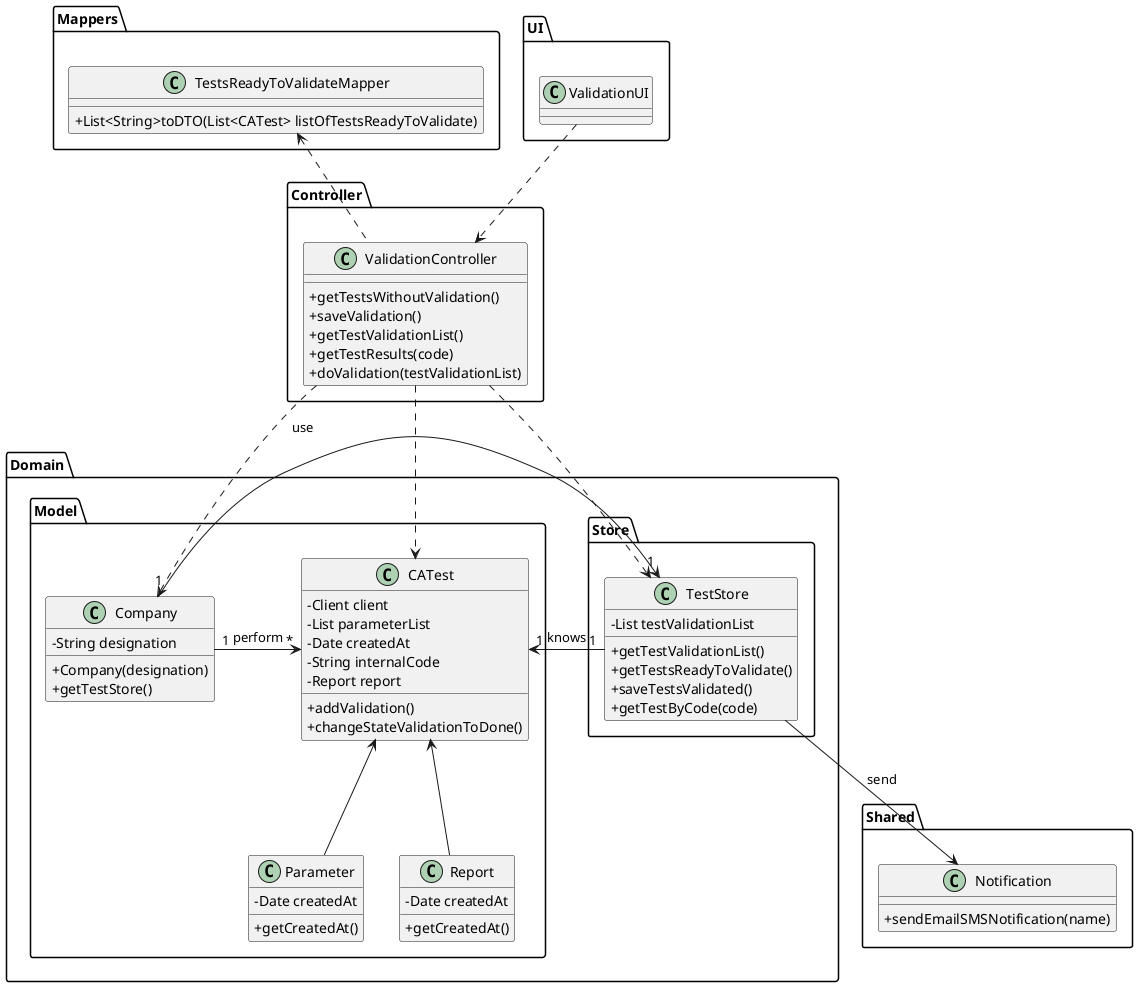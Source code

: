 @startuml
skinparam classAttributeIconSize 0
package Controller {
class ValidationController {
  + getTestsWithoutValidation()
  + saveValidation()
  + getTestValidationList()
  +getTestResults(code)
  +doValidation(testValidationList)
}
}
package Mappers {
class TestsReadyToValidateMapper {
  + List<String>toDTO(List<CATest> listOfTestsReadyToValidate)
}
}
package Domain {
package Model {
class CATest {
  - Client client
  - List parameterList
  - Date createdAt
  - String internalCode
  - Report report
  + addValidation()
  +changeStateValidationToDone()
}

class Company {
  - String designation
  + Company(designation)
  + getTestStore()
}
class Parameter{
- Date createdAt
  + getCreatedAt()
}
class Report {
  - Date createdAt
  + getCreatedAt()
}

}
package Store {
class TestStore {
    - List testValidationList
    + getTestValidationList()
    + getTestsReadyToValidate()
    + saveTestsValidated()
    + getTestByCode(code)
}
}

}
package Shared {
class Notification {
   + sendEmailSMSNotification(name)
 }
 }
package UI {
class ValidationUI{
}
}




ValidationUI ..> ValidationController

ValidationController ..> TestStore
ValidationController ..> Company
ValidationController .up.> TestsReadyToValidateMapper
ValidationController ..> CATest
Company "1" -> "*"CATest :perform
Company "1" -> "1" TestStore : use

TestStore "1" -> "1" CATest : knows

    CATest <-- Report
CATest <-- Parameter

TestStore --> Notification : send

@enduml